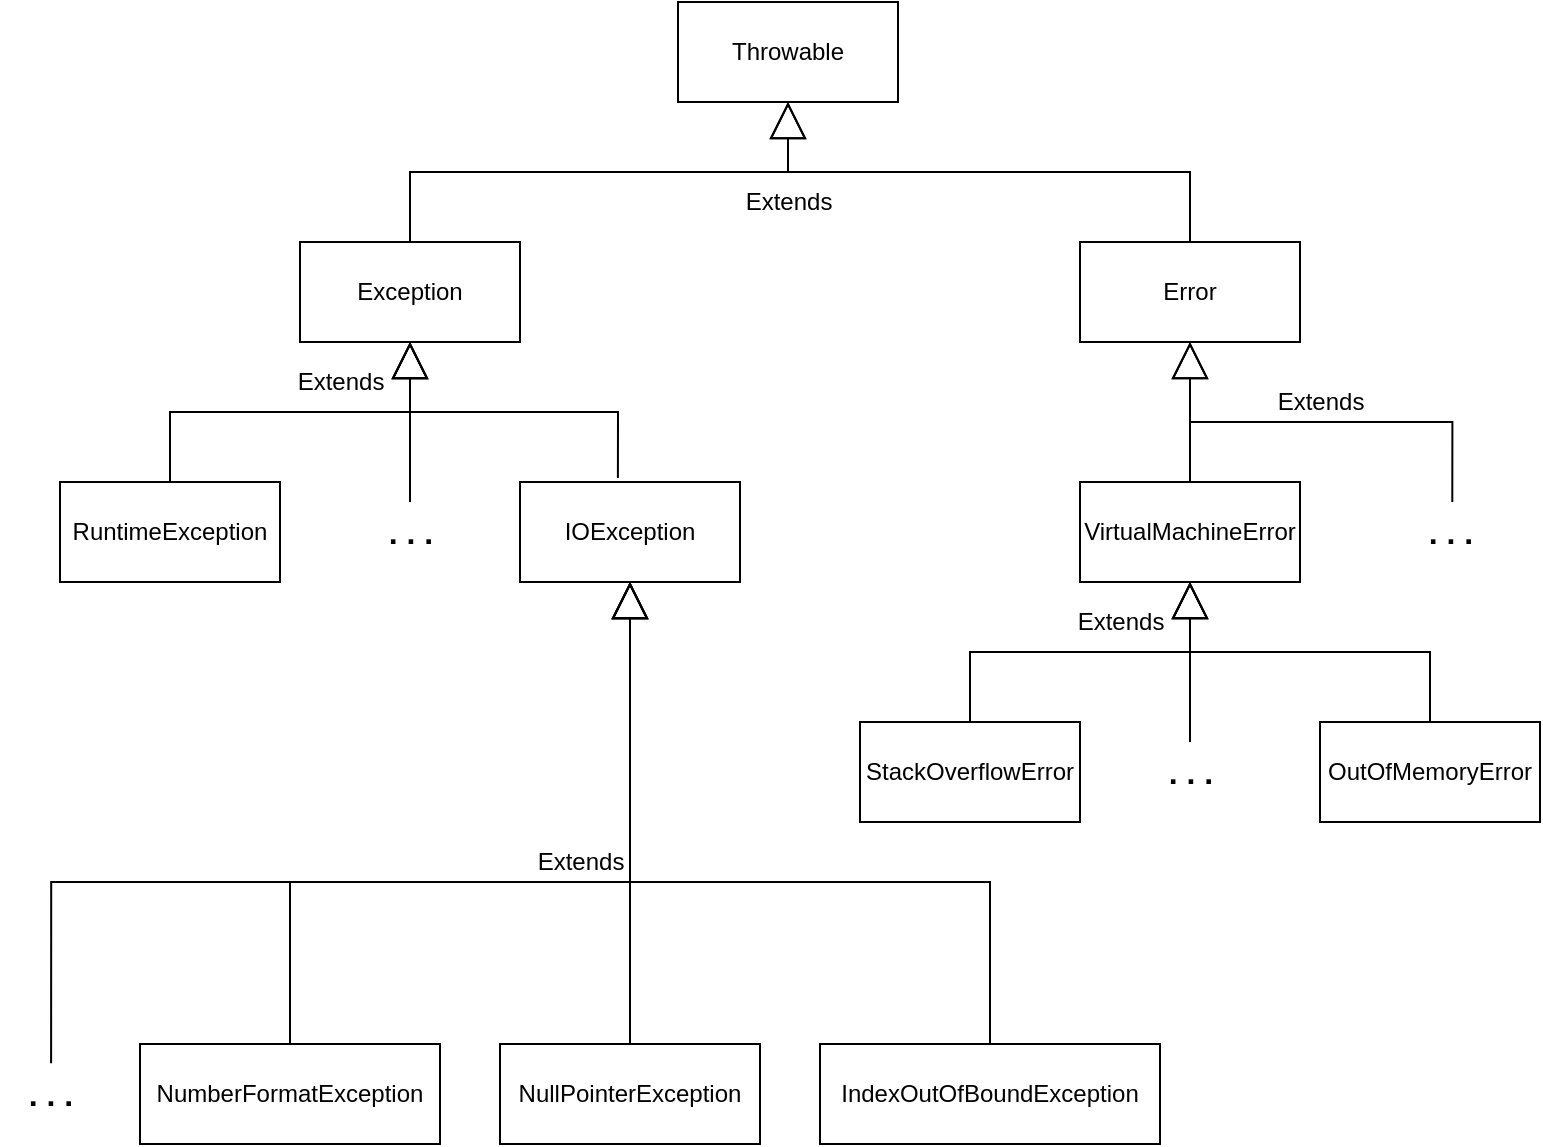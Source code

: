 <mxfile version="24.7.8">
  <diagram id="C5RBs43oDa-KdzZeNtuy" name="Page-1">
    <mxGraphModel dx="819" dy="506" grid="1" gridSize="10" guides="1" tooltips="1" connect="1" arrows="1" fold="1" page="1" pageScale="1" pageWidth="827" pageHeight="1169" math="0" shadow="0">
      <root>
        <mxCell id="WIyWlLk6GJQsqaUBKTNV-0" />
        <mxCell id="WIyWlLk6GJQsqaUBKTNV-1" parent="WIyWlLk6GJQsqaUBKTNV-0" />
        <mxCell id="4TB9VJTh2GYISYzdKiTa-3" value="Throwable" style="html=1;whiteSpace=wrap;" vertex="1" parent="WIyWlLk6GJQsqaUBKTNV-1">
          <mxGeometry x="359" y="40" width="110" height="50" as="geometry" />
        </mxCell>
        <mxCell id="4TB9VJTh2GYISYzdKiTa-4" value="Exception" style="html=1;whiteSpace=wrap;" vertex="1" parent="WIyWlLk6GJQsqaUBKTNV-1">
          <mxGeometry x="170" y="160" width="110" height="50" as="geometry" />
        </mxCell>
        <mxCell id="4TB9VJTh2GYISYzdKiTa-5" value="Error" style="html=1;whiteSpace=wrap;" vertex="1" parent="WIyWlLk6GJQsqaUBKTNV-1">
          <mxGeometry x="560" y="160" width="110" height="50" as="geometry" />
        </mxCell>
        <mxCell id="4TB9VJTh2GYISYzdKiTa-6" value="RuntimeException" style="html=1;whiteSpace=wrap;" vertex="1" parent="WIyWlLk6GJQsqaUBKTNV-1">
          <mxGeometry x="50" y="280" width="110" height="50" as="geometry" />
        </mxCell>
        <mxCell id="4TB9VJTh2GYISYzdKiTa-7" value="IOException" style="html=1;whiteSpace=wrap;" vertex="1" parent="WIyWlLk6GJQsqaUBKTNV-1">
          <mxGeometry x="280" y="280" width="110" height="50" as="geometry" />
        </mxCell>
        <mxCell id="4TB9VJTh2GYISYzdKiTa-8" value="VirtualMachineError" style="html=1;whiteSpace=wrap;" vertex="1" parent="WIyWlLk6GJQsqaUBKTNV-1">
          <mxGeometry x="560" y="280" width="110" height="50" as="geometry" />
        </mxCell>
        <mxCell id="4TB9VJTh2GYISYzdKiTa-9" value="StackOverflowError" style="html=1;whiteSpace=wrap;" vertex="1" parent="WIyWlLk6GJQsqaUBKTNV-1">
          <mxGeometry x="450" y="400" width="110" height="50" as="geometry" />
        </mxCell>
        <mxCell id="4TB9VJTh2GYISYzdKiTa-10" value="OutOfMemoryError" style="html=1;whiteSpace=wrap;" vertex="1" parent="WIyWlLk6GJQsqaUBKTNV-1">
          <mxGeometry x="680" y="400" width="110" height="50" as="geometry" />
        </mxCell>
        <mxCell id="4TB9VJTh2GYISYzdKiTa-11" value="&lt;b&gt;. . .&lt;/b&gt;" style="text;html=1;align=center;verticalAlign=middle;resizable=0;points=[];autosize=1;strokeColor=none;fillColor=none;fontSize=16;" vertex="1" parent="WIyWlLk6GJQsqaUBKTNV-1">
          <mxGeometry x="200" y="290" width="50" height="30" as="geometry" />
        </mxCell>
        <mxCell id="4TB9VJTh2GYISYzdKiTa-12" value="&lt;b&gt;. . .&lt;/b&gt;" style="text;html=1;align=center;verticalAlign=middle;resizable=0;points=[];autosize=1;strokeColor=none;fillColor=none;fontSize=16;" vertex="1" parent="WIyWlLk6GJQsqaUBKTNV-1">
          <mxGeometry x="590" y="410" width="50" height="30" as="geometry" />
        </mxCell>
        <mxCell id="4TB9VJTh2GYISYzdKiTa-15" value="Extends" style="endArrow=block;endSize=16;endFill=0;html=1;rounded=0;fontSize=12;exitX=0.5;exitY=0;exitDx=0;exitDy=0;entryX=0.5;entryY=1;entryDx=0;entryDy=0;edgeStyle=orthogonalEdgeStyle;" edge="1" parent="WIyWlLk6GJQsqaUBKTNV-1" source="4TB9VJTh2GYISYzdKiTa-4" target="4TB9VJTh2GYISYzdKiTa-3">
          <mxGeometry x="0.729" y="-15" width="160" relative="1" as="geometry">
            <mxPoint x="310" y="170" as="sourcePoint" />
            <mxPoint x="470" y="170" as="targetPoint" />
            <mxPoint x="-15" y="15" as="offset" />
          </mxGeometry>
        </mxCell>
        <mxCell id="4TB9VJTh2GYISYzdKiTa-16" value="" style="endArrow=block;endSize=16;endFill=0;html=1;rounded=0;fontSize=12;exitX=0.5;exitY=0;exitDx=0;exitDy=0;entryX=0.5;entryY=1;entryDx=0;entryDy=0;edgeStyle=orthogonalEdgeStyle;fontStyle=1" edge="1" parent="WIyWlLk6GJQsqaUBKTNV-1" source="4TB9VJTh2GYISYzdKiTa-5" target="4TB9VJTh2GYISYzdKiTa-3">
          <mxGeometry x="0.033" width="160" relative="1" as="geometry">
            <mxPoint x="235" y="170" as="sourcePoint" />
            <mxPoint x="424" y="100" as="targetPoint" />
            <mxPoint as="offset" />
          </mxGeometry>
        </mxCell>
        <mxCell id="4TB9VJTh2GYISYzdKiTa-17" value="Extends" style="endArrow=block;endSize=16;endFill=0;html=1;rounded=0;fontSize=12;exitX=0.5;exitY=0;exitDx=0;exitDy=0;entryX=0.5;entryY=1;entryDx=0;entryDy=0;edgeStyle=orthogonalEdgeStyle;" edge="1" parent="WIyWlLk6GJQsqaUBKTNV-1" source="4TB9VJTh2GYISYzdKiTa-6" target="4TB9VJTh2GYISYzdKiTa-4">
          <mxGeometry x="0.263" y="15" width="160" relative="1" as="geometry">
            <mxPoint x="235" y="170" as="sourcePoint" />
            <mxPoint x="424" y="100" as="targetPoint" />
            <mxPoint as="offset" />
          </mxGeometry>
        </mxCell>
        <mxCell id="4TB9VJTh2GYISYzdKiTa-18" value="" style="endArrow=block;endSize=16;endFill=0;html=1;rounded=0;fontSize=12;exitX=0.445;exitY=-0.041;exitDx=0;exitDy=0;entryX=0.5;entryY=1;entryDx=0;entryDy=0;edgeStyle=orthogonalEdgeStyle;exitPerimeter=0;" edge="1" parent="WIyWlLk6GJQsqaUBKTNV-1" source="4TB9VJTh2GYISYzdKiTa-7" target="4TB9VJTh2GYISYzdKiTa-4">
          <mxGeometry x="0.003" width="160" relative="1" as="geometry">
            <mxPoint x="115" y="290" as="sourcePoint" />
            <mxPoint x="235" y="220" as="targetPoint" />
            <mxPoint as="offset" />
          </mxGeometry>
        </mxCell>
        <mxCell id="4TB9VJTh2GYISYzdKiTa-19" value="" style="endArrow=block;endSize=16;endFill=0;html=1;rounded=0;fontSize=12;entryX=0.5;entryY=1;entryDx=0;entryDy=0;edgeStyle=orthogonalEdgeStyle;" edge="1" parent="WIyWlLk6GJQsqaUBKTNV-1" source="4TB9VJTh2GYISYzdKiTa-11" target="4TB9VJTh2GYISYzdKiTa-4">
          <mxGeometry width="160" relative="1" as="geometry">
            <mxPoint x="339" y="288" as="sourcePoint" />
            <mxPoint x="235" y="220" as="targetPoint" />
            <mxPoint as="offset" />
          </mxGeometry>
        </mxCell>
        <mxCell id="4TB9VJTh2GYISYzdKiTa-20" value="&lt;b&gt;. . .&lt;/b&gt;" style="text;html=1;align=center;verticalAlign=middle;resizable=0;points=[];autosize=1;strokeColor=none;fillColor=none;fontSize=16;" vertex="1" parent="WIyWlLk6GJQsqaUBKTNV-1">
          <mxGeometry x="720" y="290" width="50" height="30" as="geometry" />
        </mxCell>
        <mxCell id="4TB9VJTh2GYISYzdKiTa-21" value="" style="endArrow=block;endSize=16;endFill=0;html=1;rounded=0;fontSize=12;exitX=0.5;exitY=0;exitDx=0;exitDy=0;entryX=0.5;entryY=1;entryDx=0;entryDy=0;edgeStyle=orthogonalEdgeStyle;" edge="1" parent="WIyWlLk6GJQsqaUBKTNV-1" source="4TB9VJTh2GYISYzdKiTa-8" target="4TB9VJTh2GYISYzdKiTa-5">
          <mxGeometry width="160" relative="1" as="geometry">
            <mxPoint x="625" y="170" as="sourcePoint" />
            <mxPoint x="424" y="100" as="targetPoint" />
          </mxGeometry>
        </mxCell>
        <mxCell id="4TB9VJTh2GYISYzdKiTa-22" value="Extends" style="endArrow=block;endSize=16;endFill=0;html=1;rounded=0;fontSize=12;exitX=0.523;exitY=0;exitDx=0;exitDy=0;entryX=0.5;entryY=1;entryDx=0;entryDy=0;edgeStyle=orthogonalEdgeStyle;exitPerimeter=0;" edge="1" parent="WIyWlLk6GJQsqaUBKTNV-1" source="4TB9VJTh2GYISYzdKiTa-20" target="4TB9VJTh2GYISYzdKiTa-5">
          <mxGeometry x="0.005" y="-10" width="160" relative="1" as="geometry">
            <mxPoint x="625" y="290" as="sourcePoint" />
            <mxPoint x="625" y="220" as="targetPoint" />
            <mxPoint as="offset" />
          </mxGeometry>
        </mxCell>
        <mxCell id="4TB9VJTh2GYISYzdKiTa-25" value="Extends" style="endArrow=block;endSize=16;endFill=0;html=1;rounded=0;fontSize=12;exitX=0.5;exitY=0;exitDx=0;exitDy=0;entryX=0.5;entryY=1;entryDx=0;entryDy=0;edgeStyle=orthogonalEdgeStyle;" edge="1" parent="WIyWlLk6GJQsqaUBKTNV-1" source="4TB9VJTh2GYISYzdKiTa-9" target="4TB9VJTh2GYISYzdKiTa-8">
          <mxGeometry x="0.222" y="15" width="160" relative="1" as="geometry">
            <mxPoint x="503" y="410" as="sourcePoint" />
            <mxPoint x="623" y="340" as="targetPoint" />
            <mxPoint as="offset" />
          </mxGeometry>
        </mxCell>
        <mxCell id="4TB9VJTh2GYISYzdKiTa-26" value="" style="endArrow=block;endSize=16;endFill=0;html=1;rounded=0;fontSize=12;exitX=0.5;exitY=0;exitDx=0;exitDy=0;entryX=0.5;entryY=1;entryDx=0;entryDy=0;edgeStyle=orthogonalEdgeStyle;" edge="1" parent="WIyWlLk6GJQsqaUBKTNV-1" source="4TB9VJTh2GYISYzdKiTa-10" target="4TB9VJTh2GYISYzdKiTa-8">
          <mxGeometry x="0.003" width="160" relative="1" as="geometry">
            <mxPoint x="727" y="408" as="sourcePoint" />
            <mxPoint x="623" y="340" as="targetPoint" />
            <mxPoint as="offset" />
          </mxGeometry>
        </mxCell>
        <mxCell id="4TB9VJTh2GYISYzdKiTa-27" value="" style="endArrow=block;endSize=16;endFill=0;html=1;rounded=0;fontSize=12;entryX=0.5;entryY=1;entryDx=0;entryDy=0;edgeStyle=orthogonalEdgeStyle;" edge="1" parent="WIyWlLk6GJQsqaUBKTNV-1" source="4TB9VJTh2GYISYzdKiTa-12" target="4TB9VJTh2GYISYzdKiTa-8">
          <mxGeometry width="160" relative="1" as="geometry">
            <mxPoint x="623" y="420" as="sourcePoint" />
            <mxPoint x="623" y="340" as="targetPoint" />
            <mxPoint as="offset" />
          </mxGeometry>
        </mxCell>
        <mxCell id="4TB9VJTh2GYISYzdKiTa-28" value="NumberFormatException" style="html=1;whiteSpace=wrap;" vertex="1" parent="WIyWlLk6GJQsqaUBKTNV-1">
          <mxGeometry x="90" y="561" width="150" height="50" as="geometry" />
        </mxCell>
        <mxCell id="4TB9VJTh2GYISYzdKiTa-29" value="NullPointerException" style="html=1;whiteSpace=wrap;" vertex="1" parent="WIyWlLk6GJQsqaUBKTNV-1">
          <mxGeometry x="270" y="561" width="130" height="50" as="geometry" />
        </mxCell>
        <mxCell id="4TB9VJTh2GYISYzdKiTa-30" value="IndexOutOfBoundException" style="html=1;whiteSpace=wrap;" vertex="1" parent="WIyWlLk6GJQsqaUBKTNV-1">
          <mxGeometry x="430" y="561" width="170" height="50" as="geometry" />
        </mxCell>
        <mxCell id="4TB9VJTh2GYISYzdKiTa-31" value="&lt;b&gt;. . .&lt;/b&gt;" style="text;html=1;align=center;verticalAlign=middle;resizable=0;points=[];autosize=1;strokeColor=none;fillColor=none;fontSize=16;" vertex="1" parent="WIyWlLk6GJQsqaUBKTNV-1">
          <mxGeometry x="20" y="571" width="50" height="30" as="geometry" />
        </mxCell>
        <mxCell id="4TB9VJTh2GYISYzdKiTa-33" value="Extends" style="endArrow=block;endSize=16;endFill=0;html=1;rounded=0;fontSize=12;entryX=0.5;entryY=1;entryDx=0;entryDy=0;edgeStyle=orthogonalEdgeStyle;exitX=0.511;exitY=-0.014;exitDx=0;exitDy=0;exitPerimeter=0;" edge="1" parent="WIyWlLk6GJQsqaUBKTNV-1" source="4TB9VJTh2GYISYzdKiTa-31" target="4TB9VJTh2GYISYzdKiTa-7">
          <mxGeometry x="0.34" y="10" width="160" relative="1" as="geometry">
            <mxPoint x="44" y="570" as="sourcePoint" />
            <mxPoint x="330" y="350" as="targetPoint" />
            <mxPoint as="offset" />
            <Array as="points">
              <mxPoint x="46" y="480" />
              <mxPoint x="335" y="480" />
            </Array>
          </mxGeometry>
        </mxCell>
        <mxCell id="4TB9VJTh2GYISYzdKiTa-35" value="" style="endArrow=block;endSize=16;endFill=0;html=1;rounded=0;fontSize=12;entryX=0.5;entryY=1;entryDx=0;entryDy=0;edgeStyle=orthogonalEdgeStyle;exitX=0.5;exitY=0;exitDx=0;exitDy=0;" edge="1" parent="WIyWlLk6GJQsqaUBKTNV-1" source="4TB9VJTh2GYISYzdKiTa-28" target="4TB9VJTh2GYISYzdKiTa-7">
          <mxGeometry x="0.222" y="15" width="160" relative="1" as="geometry">
            <mxPoint x="56" y="581" as="sourcePoint" />
            <mxPoint x="345" y="340" as="targetPoint" />
            <mxPoint as="offset" />
            <Array as="points">
              <mxPoint x="165" y="480" />
              <mxPoint x="335" y="480" />
            </Array>
          </mxGeometry>
        </mxCell>
        <mxCell id="4TB9VJTh2GYISYzdKiTa-36" value="" style="endArrow=block;endSize=16;endFill=0;html=1;rounded=0;fontSize=12;entryX=0.5;entryY=1;entryDx=0;entryDy=0;edgeStyle=orthogonalEdgeStyle;exitX=0.5;exitY=0;exitDx=0;exitDy=0;" edge="1" parent="WIyWlLk6GJQsqaUBKTNV-1" source="4TB9VJTh2GYISYzdKiTa-29" target="4TB9VJTh2GYISYzdKiTa-7">
          <mxGeometry x="0.222" y="15" width="160" relative="1" as="geometry">
            <mxPoint x="175" y="571" as="sourcePoint" />
            <mxPoint x="345" y="340" as="targetPoint" />
            <mxPoint as="offset" />
          </mxGeometry>
        </mxCell>
        <mxCell id="4TB9VJTh2GYISYzdKiTa-37" value="" style="endArrow=block;endSize=16;endFill=0;html=1;rounded=0;fontSize=12;entryX=0.5;entryY=1;entryDx=0;entryDy=0;edgeStyle=orthogonalEdgeStyle;exitX=0.5;exitY=0;exitDx=0;exitDy=0;" edge="1" parent="WIyWlLk6GJQsqaUBKTNV-1" source="4TB9VJTh2GYISYzdKiTa-30" target="4TB9VJTh2GYISYzdKiTa-7">
          <mxGeometry x="0.222" y="15" width="160" relative="1" as="geometry">
            <mxPoint x="185" y="581" as="sourcePoint" />
            <mxPoint x="355" y="350" as="targetPoint" />
            <mxPoint as="offset" />
            <Array as="points">
              <mxPoint x="515" y="480" />
              <mxPoint x="335" y="480" />
            </Array>
          </mxGeometry>
        </mxCell>
      </root>
    </mxGraphModel>
  </diagram>
</mxfile>
